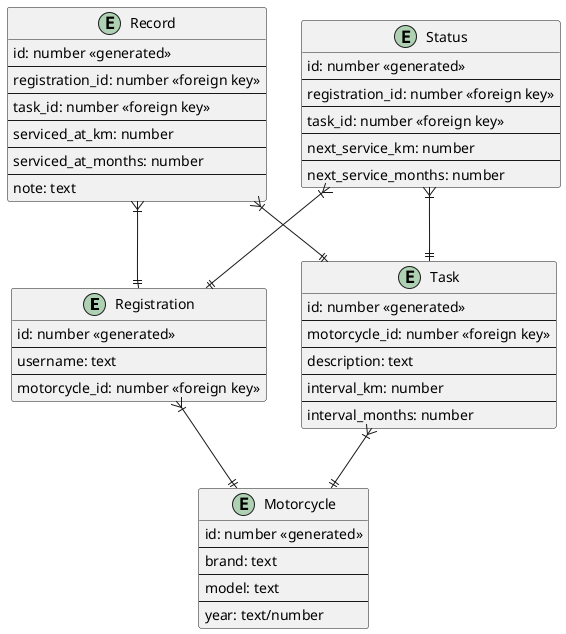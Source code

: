 @startuml

entity "Registration" as R {
id: number <<generated>>
--
username: text
--
motorcycle_id: number <<foreign key>>
}

entity "Motorcycle" as M {
id: number <<generated>>
--
brand: text
--
model: text
--
year: text/number
}

entity "Task" as T {
id: number <<generated>>
--
motorcycle_id: number <<foreign key>>
--
description: text
--
interval_km: number
--
interval_months: number
}

entity "Record" as SE {
id: number <<generated>>
--
registration_id: number <<foreign key>>
--
task_id: number <<foreign key>>
--
serviced_at_km: number
--
serviced_at_months: number
--
note: text
}

entity "Status" as SS  {
id: number <<generated>>
--
registration_id: number <<foreign key>>
--
task_id: number <<foreign key>>
--
next_service_km: number
--
next_service_months: number
}

R }|--|| M
T }|--|| M
SE }|--|| R
SE }|--|| T
SS }|--|| R
SS }|--|| T
@enduml

